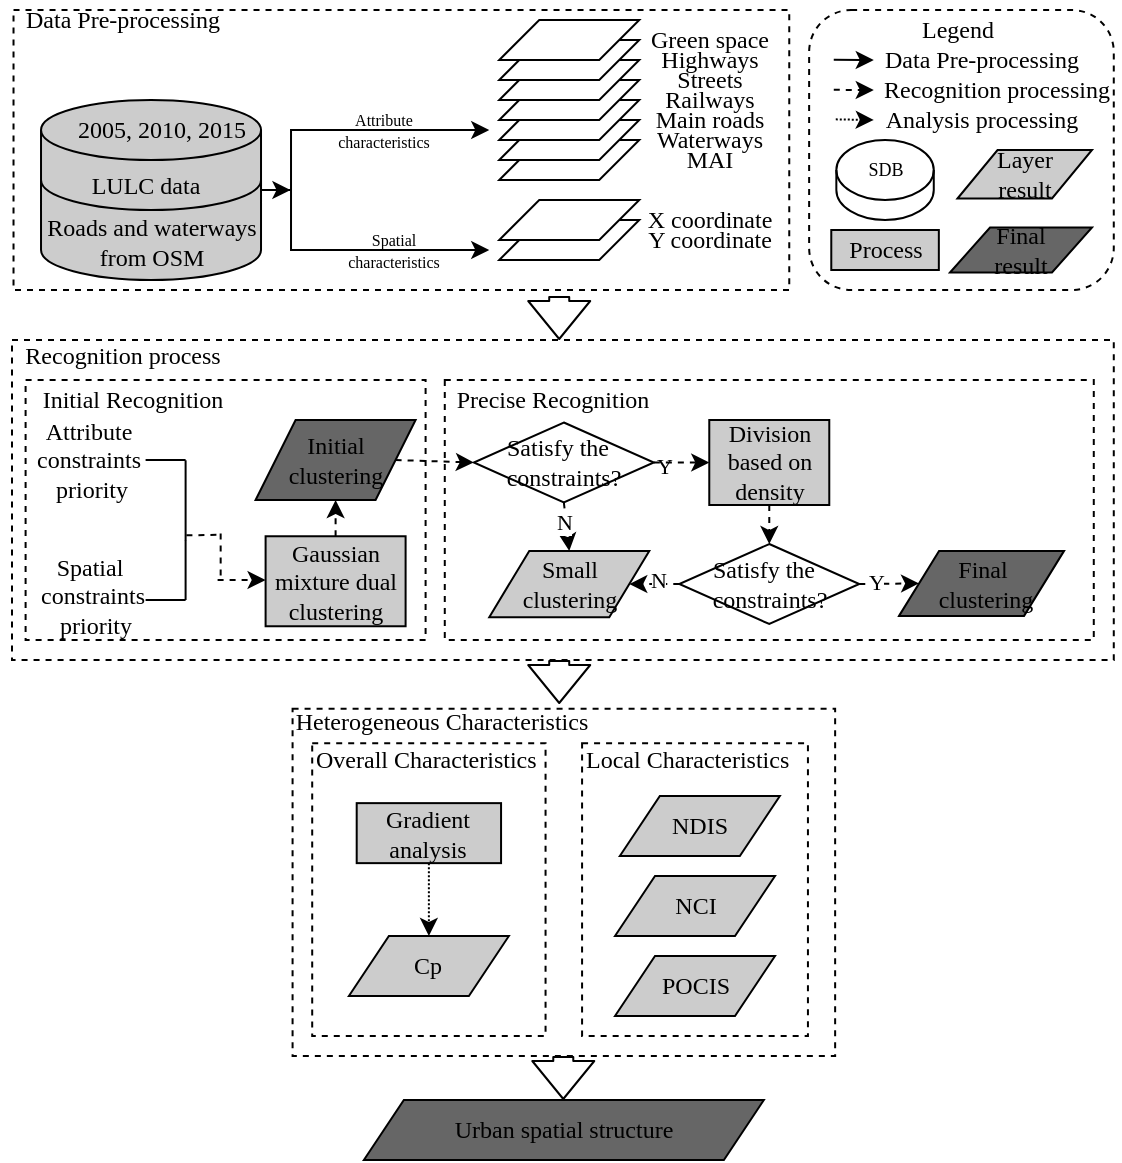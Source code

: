 <mxfile version="15.2.9" type="github">
  <diagram id="8HJ7aUhL0o4wAt0HdWRR" name="Page-1">
    <mxGraphModel dx="1116" dy="627" grid="1" gridSize="10" guides="1" tooltips="1" connect="1" arrows="1" fold="1" page="1" pageScale="1" pageWidth="827" pageHeight="1169" math="0" shadow="0">
      <root>
        <mxCell id="0" />
        <mxCell id="1" parent="0" />
        <mxCell id="KHvkYx3U1BYGAtdz-cbN-4" value="" style="rounded=0;whiteSpace=wrap;html=1;dashed=1;fillColor=none;" parent="1" vertex="1">
          <mxGeometry x="326.39" y="230" width="324.5" height="130" as="geometry" />
        </mxCell>
        <mxCell id="aEb2GdsI12PDs_x0JYnS-45" value="" style="rounded=0;whiteSpace=wrap;html=1;dashed=1;fillColor=none;" vertex="1" parent="1">
          <mxGeometry x="110" y="210" width="550.89" height="160" as="geometry" />
        </mxCell>
        <mxCell id="KHvkYx3U1BYGAtdz-cbN-30" value="" style="rounded=0;whiteSpace=wrap;html=1;dashed=1;fillColor=none;" parent="1" vertex="1">
          <mxGeometry x="250.29" y="394.43" width="271.28" height="173.57" as="geometry" />
        </mxCell>
        <mxCell id="KHvkYx3U1BYGAtdz-cbN-1" value="" style="rounded=0;whiteSpace=wrap;html=1;dashed=1;fillColor=none;" parent="1" vertex="1">
          <mxGeometry x="116.8" y="230" width="200" height="130" as="geometry" />
        </mxCell>
        <mxCell id="aEb2GdsI12PDs_x0JYnS-1" value="" style="endArrow=classic;html=1;exitX=1;exitY=0;exitDx=0;exitDy=0;exitPerimeter=0;" edge="1" parent="1" source="KHvkYx3U1BYGAtdz-cbN-12">
          <mxGeometry width="50" height="50" relative="1" as="geometry">
            <mxPoint x="278.63" y="170" as="sourcePoint" />
            <mxPoint x="348.63" y="105" as="targetPoint" />
          </mxGeometry>
        </mxCell>
        <mxCell id="KHvkYx3U1BYGAtdz-cbN-22" value="" style="rounded=0;whiteSpace=wrap;html=1;dashed=1;fillColor=none;" parent="1" vertex="1">
          <mxGeometry x="110.76" y="45" width="387.87" height="140" as="geometry" />
        </mxCell>
        <mxCell id="i6sxjxo-gBJiL7IOT36x-5" value="LULC data&amp;nbsp;&amp;nbsp;" style="shape=cylinder3;whiteSpace=wrap;html=1;boundedLbl=1;backgroundOutline=1;size=15;fontFamily=Times New Roman;shadow=0;fillColor=#CCCCCC;" parent="1" vertex="1">
          <mxGeometry x="124.51" y="90" width="110" height="60" as="geometry" />
        </mxCell>
        <mxCell id="i6sxjxo-gBJiL7IOT36x-6" value="2005, 2010, 2015" style="text;html=1;strokeColor=none;fillColor=none;align=center;verticalAlign=middle;whiteSpace=wrap;rounded=0;fontFamily=Times New Roman;" parent="1" vertex="1">
          <mxGeometry x="104.51" y="100" width="160" height="10" as="geometry" />
        </mxCell>
        <mxCell id="i6sxjxo-gBJiL7IOT36x-10" value="&lt;span&gt;Roads and waterways from OSM&lt;/span&gt;" style="shape=cylinder3;whiteSpace=wrap;html=1;boundedLbl=1;backgroundOutline=1;size=15;lid=0;fontFamily=Times New Roman;fillColor=#CCCCCC;" parent="1" vertex="1">
          <mxGeometry x="124.51" y="130" width="110" height="50" as="geometry" />
        </mxCell>
        <mxCell id="i6sxjxo-gBJiL7IOT36x-22" value="" style="shape=parallelogram;perimeter=parallelogramPerimeter;whiteSpace=wrap;html=1;fixedSize=1;fontFamily=Times New Roman;" parent="1" vertex="1">
          <mxGeometry x="353.63" y="110" width="70" height="20" as="geometry" />
        </mxCell>
        <mxCell id="i6sxjxo-gBJiL7IOT36x-23" value="" style="shape=parallelogram;perimeter=parallelogramPerimeter;whiteSpace=wrap;html=1;fixedSize=1;fontFamily=Times New Roman;" parent="1" vertex="1">
          <mxGeometry x="353.63" y="100" width="70" height="20" as="geometry" />
        </mxCell>
        <mxCell id="i6sxjxo-gBJiL7IOT36x-24" value="" style="shape=parallelogram;perimeter=parallelogramPerimeter;whiteSpace=wrap;html=1;fixedSize=1;fontFamily=Times New Roman;" parent="1" vertex="1">
          <mxGeometry x="353.63" y="90" width="70" height="20" as="geometry" />
        </mxCell>
        <mxCell id="i6sxjxo-gBJiL7IOT36x-25" value="" style="shape=parallelogram;perimeter=parallelogramPerimeter;whiteSpace=wrap;html=1;fixedSize=1;fontFamily=Times New Roman;" parent="1" vertex="1">
          <mxGeometry x="353.63" y="80" width="70" height="20" as="geometry" />
        </mxCell>
        <mxCell id="i6sxjxo-gBJiL7IOT36x-26" value="" style="shape=parallelogram;perimeter=parallelogramPerimeter;whiteSpace=wrap;html=1;fixedSize=1;fontFamily=Times New Roman;" parent="1" vertex="1">
          <mxGeometry x="353.63" y="70" width="70" height="20" as="geometry" />
        </mxCell>
        <mxCell id="i6sxjxo-gBJiL7IOT36x-27" value="" style="shape=parallelogram;perimeter=parallelogramPerimeter;whiteSpace=wrap;html=1;fixedSize=1;fontFamily=Times New Roman;" parent="1" vertex="1">
          <mxGeometry x="353.63" y="60" width="70" height="20" as="geometry" />
        </mxCell>
        <mxCell id="i6sxjxo-gBJiL7IOT36x-28" value="" style="shape=parallelogram;perimeter=parallelogramPerimeter;whiteSpace=wrap;html=1;fixedSize=1;fontFamily=Times New Roman;" parent="1" vertex="1">
          <mxGeometry x="353.63" y="50" width="70" height="20" as="geometry" />
        </mxCell>
        <mxCell id="13GSF1PAoy-0XcD6c8-7-4" value="" style="shape=parallelogram;perimeter=parallelogramPerimeter;whiteSpace=wrap;html=1;fixedSize=1;fontFamily=Times New Roman;" parent="1" vertex="1">
          <mxGeometry x="353.63" y="150" width="70" height="20" as="geometry" />
        </mxCell>
        <mxCell id="13GSF1PAoy-0XcD6c8-7-5" value="" style="shape=parallelogram;perimeter=parallelogramPerimeter;whiteSpace=wrap;html=1;fixedSize=1;fontFamily=Times New Roman;" parent="1" vertex="1">
          <mxGeometry x="353.63" y="140" width="70" height="20" as="geometry" />
        </mxCell>
        <mxCell id="13GSF1PAoy-0XcD6c8-7-6" value="&lt;div&gt;Green space&lt;/div&gt;" style="text;html=1;strokeColor=none;fillColor=none;align=center;verticalAlign=middle;whiteSpace=wrap;rounded=0;fontFamily=Times New Roman;" parent="1" vertex="1">
          <mxGeometry x="413.63" y="50" width="90" height="20" as="geometry" />
        </mxCell>
        <mxCell id="13GSF1PAoy-0XcD6c8-7-7" value="&lt;div&gt;Highways&lt;/div&gt;" style="text;html=1;strokeColor=none;fillColor=none;align=center;verticalAlign=middle;whiteSpace=wrap;rounded=0;fontFamily=Times New Roman;" parent="1" vertex="1">
          <mxGeometry x="413.63" y="60" width="90" height="20" as="geometry" />
        </mxCell>
        <mxCell id="13GSF1PAoy-0XcD6c8-7-8" value="Streets" style="text;html=1;strokeColor=none;fillColor=none;align=center;verticalAlign=middle;whiteSpace=wrap;rounded=0;fontFamily=Times New Roman;" parent="1" vertex="1">
          <mxGeometry x="413.63" y="75" width="90" height="10" as="geometry" />
        </mxCell>
        <mxCell id="13GSF1PAoy-0XcD6c8-7-9" value="&lt;div&gt;Railways&lt;/div&gt;" style="text;html=1;strokeColor=none;fillColor=none;align=center;verticalAlign=middle;whiteSpace=wrap;rounded=0;fontFamily=Times New Roman;" parent="1" vertex="1">
          <mxGeometry x="413.63" y="80" width="90" height="20" as="geometry" />
        </mxCell>
        <mxCell id="13GSF1PAoy-0XcD6c8-7-10" value="&lt;div&gt;Main roads&lt;/div&gt;" style="text;html=1;strokeColor=none;fillColor=none;align=center;verticalAlign=middle;whiteSpace=wrap;rounded=0;fontFamily=Times New Roman;" parent="1" vertex="1">
          <mxGeometry x="413.63" y="90" width="90" height="20" as="geometry" />
        </mxCell>
        <mxCell id="13GSF1PAoy-0XcD6c8-7-11" value="&lt;div&gt;Waterways&lt;/div&gt;" style="text;html=1;strokeColor=none;fillColor=none;align=center;verticalAlign=middle;whiteSpace=wrap;rounded=0;fontFamily=Times New Roman;" parent="1" vertex="1">
          <mxGeometry x="413.63" y="100" width="90" height="20" as="geometry" />
        </mxCell>
        <mxCell id="13GSF1PAoy-0XcD6c8-7-12" value="&lt;div&gt;MAI&lt;/div&gt;" style="text;html=1;strokeColor=none;fillColor=none;align=center;verticalAlign=middle;whiteSpace=wrap;rounded=0;fontFamily=Times New Roman;" parent="1" vertex="1">
          <mxGeometry x="413.63" y="110" width="90" height="20" as="geometry" />
        </mxCell>
        <mxCell id="13GSF1PAoy-0XcD6c8-7-13" value="&lt;div&gt;X coordinate&lt;/div&gt;" style="text;html=1;strokeColor=none;fillColor=none;align=center;verticalAlign=middle;whiteSpace=wrap;rounded=0;fontFamily=Times New Roman;" parent="1" vertex="1">
          <mxGeometry x="413.63" y="140" width="90" height="20" as="geometry" />
        </mxCell>
        <mxCell id="13GSF1PAoy-0XcD6c8-7-14" value="Y coordinate" style="text;html=1;strokeColor=none;fillColor=none;align=center;verticalAlign=middle;whiteSpace=wrap;rounded=0;fontFamily=Times New Roman;" parent="1" vertex="1">
          <mxGeometry x="413.63" y="150" width="90" height="20" as="geometry" />
        </mxCell>
        <mxCell id="13GSF1PAoy-0XcD6c8-7-53" value="" style="line;strokeWidth=1;html=1;fontFamily=Times New Roman;fontColor=#000000;" parent="1" vertex="1">
          <mxGeometry x="176.8" y="327.5" width="20" height="25" as="geometry" />
        </mxCell>
        <mxCell id="13GSF1PAoy-0XcD6c8-7-54" value="" style="line;strokeWidth=1;html=1;fontFamily=Times New Roman;fontColor=#000000;" parent="1" vertex="1">
          <mxGeometry x="176.8" y="265" width="20" height="10" as="geometry" />
        </mxCell>
        <mxCell id="13GSF1PAoy-0XcD6c8-7-55" value="" style="line;strokeWidth=1;direction=south;html=1;fontFamily=Times New Roman;fontColor=#000000;" parent="1" vertex="1">
          <mxGeometry x="186.8" y="270.15" width="20" height="40" as="geometry" />
        </mxCell>
        <mxCell id="13GSF1PAoy-0XcD6c8-7-56" value="" style="line;strokeWidth=1;direction=south;html=1;fontFamily=Times New Roman;fontColor=#000000;" parent="1" vertex="1">
          <mxGeometry x="186.8" y="310" width="20" height="30" as="geometry" />
        </mxCell>
        <mxCell id="13GSF1PAoy-0XcD6c8-7-59" value="" style="endArrow=classic;html=1;fontFamily=Times New Roman;entryX=0.5;entryY=1;entryDx=0;entryDy=0;dashed=1;exitX=0.5;exitY=0;exitDx=0;exitDy=0;" parent="1" target="13GSF1PAoy-0XcD6c8-7-61" edge="1" source="l3byzFUJGpa-IuywQS9A-1">
          <mxGeometry width="50" height="50" relative="1" as="geometry">
            <mxPoint x="277.76" y="307.17" as="sourcePoint" />
            <mxPoint x="307.76" y="307.17" as="targetPoint" />
          </mxGeometry>
        </mxCell>
        <mxCell id="13GSF1PAoy-0XcD6c8-7-61" value="Initial clustering" style="shape=parallelogram;perimeter=parallelogramPerimeter;whiteSpace=wrap;html=1;fixedSize=1;strokeWidth=1;fontFamily=Times New Roman;fontColor=#000000;fillColor=#666666;" parent="1" vertex="1">
          <mxGeometry x="231.8" y="250" width="80" height="40" as="geometry" />
        </mxCell>
        <mxCell id="13GSF1PAoy-0XcD6c8-7-64" value="Satisfy the &amp;nbsp;&lt;br&gt;constraints?" style="rhombus;whiteSpace=wrap;html=1;strokeWidth=1;fontFamily=Times New Roman;fontColor=#000000;" parent="1" vertex="1">
          <mxGeometry x="340.93" y="251.25" width="90" height="40" as="geometry" />
        </mxCell>
        <mxCell id="13GSF1PAoy-0XcD6c8-7-65" value="" style="endArrow=classic;html=1;fontFamily=Times New Roman;dashed=1;exitX=0.5;exitY=1;exitDx=0;exitDy=0;entryX=0.5;entryY=0;entryDx=0;entryDy=0;" parent="1" source="13GSF1PAoy-0XcD6c8-7-64" target="13GSF1PAoy-0XcD6c8-7-66" edge="1">
          <mxGeometry width="50" height="50" relative="1" as="geometry">
            <mxPoint x="340.2" y="272.5" as="sourcePoint" />
            <mxPoint x="270.2" y="272.3" as="targetPoint" />
          </mxGeometry>
        </mxCell>
        <mxCell id="13GSF1PAoy-0XcD6c8-7-67" value="N&lt;br&gt;" style="edgeLabel;html=1;align=center;verticalAlign=middle;resizable=0;points=[];fontFamily=Times New Roman;fontColor=#000000;" parent="13GSF1PAoy-0XcD6c8-7-65" vertex="1" connectable="0">
          <mxGeometry x="-0.447" relative="1" as="geometry">
            <mxPoint x="-1" y="3" as="offset" />
          </mxGeometry>
        </mxCell>
        <mxCell id="13GSF1PAoy-0XcD6c8-7-66" value="Small clustering" style="shape=parallelogram;perimeter=parallelogramPerimeter;whiteSpace=wrap;html=1;fixedSize=1;strokeWidth=1;fontFamily=Times New Roman;fontColor=#000000;fillColor=#CCCCCC;" parent="1" vertex="1">
          <mxGeometry x="348.63" y="315.45" width="80" height="33.13" as="geometry" />
        </mxCell>
        <mxCell id="13GSF1PAoy-0XcD6c8-7-70" value="Satisfy the &amp;nbsp;&lt;br&gt;constraints?" style="rhombus;whiteSpace=wrap;html=1;strokeWidth=1;fontFamily=Times New Roman;fontColor=#000000;" parent="1" vertex="1">
          <mxGeometry x="443.64" y="312.01" width="90" height="40" as="geometry" />
        </mxCell>
        <mxCell id="13GSF1PAoy-0XcD6c8-7-109" value="Urban spatial structure" style="shape=parallelogram;perimeter=parallelogramPerimeter;whiteSpace=wrap;html=1;fixedSize=1;strokeWidth=1;fontFamily=Times New Roman;fontColor=#000000;fillColor=#666666;" parent="1" vertex="1">
          <mxGeometry x="285.93" y="590" width="200" height="30" as="geometry" />
        </mxCell>
        <mxCell id="13GSF1PAoy-0XcD6c8-7-117" value="" style="rounded=1;whiteSpace=wrap;html=1;strokeWidth=1;fontFamily=Times New Roman;fontColor=#000000;dashed=1;" parent="1" vertex="1">
          <mxGeometry x="508.57" y="45" width="152.32" height="140" as="geometry" />
        </mxCell>
        <mxCell id="13GSF1PAoy-0XcD6c8-7-119" value="" style="endArrow=classic;html=1;fontFamily=Times New Roman;dashed=1;dashPattern=1 1;" parent="1" edge="1">
          <mxGeometry width="50" height="50" relative="1" as="geometry">
            <mxPoint x="521.89" y="99.68" as="sourcePoint" />
            <mxPoint x="540.89" y="100" as="targetPoint" />
          </mxGeometry>
        </mxCell>
        <mxCell id="13GSF1PAoy-0XcD6c8-7-123" value="Data Pre-processing" style="text;html=1;strokeColor=none;fillColor=none;align=center;verticalAlign=middle;whiteSpace=wrap;rounded=0;fontFamily=Times New Roman;" parent="1" vertex="1">
          <mxGeometry x="534.94" y="60" width="119.67" height="20" as="geometry" />
        </mxCell>
        <mxCell id="13GSF1PAoy-0XcD6c8-7-125" value="Analysis processing" style="text;html=1;strokeColor=none;fillColor=none;align=center;verticalAlign=middle;whiteSpace=wrap;rounded=0;fontFamily=Times New Roman;" parent="1" vertex="1">
          <mxGeometry x="544.94" y="90" width="99.67" height="20" as="geometry" />
        </mxCell>
        <mxCell id="13GSF1PAoy-0XcD6c8-7-129" value="Layer&lt;br&gt;result" style="shape=parallelogram;perimeter=parallelogramPerimeter;whiteSpace=wrap;html=1;fixedSize=1;strokeWidth=1;fontFamily=Times New Roman;fontColor=#000000;fillColor=#CCCCCC;" parent="1" vertex="1">
          <mxGeometry x="582.76" y="115" width="67.24" height="24.25" as="geometry" />
        </mxCell>
        <mxCell id="13GSF1PAoy-0XcD6c8-7-130" value="Final&lt;br&gt;result" style="shape=parallelogram;perimeter=parallelogramPerimeter;whiteSpace=wrap;html=1;fixedSize=1;strokeWidth=1;fontFamily=Times New Roman;fontColor=#000000;fillColor=#666666;" parent="1" vertex="1">
          <mxGeometry x="579.01" y="153.75" width="70.99" height="22.5" as="geometry" />
        </mxCell>
        <mxCell id="13GSF1PAoy-0XcD6c8-7-140" value="Legend" style="text;html=1;strokeColor=none;fillColor=none;align=center;verticalAlign=middle;whiteSpace=wrap;rounded=0;fontFamily=Times New Roman;" parent="1" vertex="1">
          <mxGeometry x="537.61" y="45" width="90" height="20" as="geometry" />
        </mxCell>
        <mxCell id="13GSF1PAoy-0XcD6c8-7-141" value="" style="endArrow=classic;html=1;fontFamily=Times New Roman;" parent="1" edge="1">
          <mxGeometry width="50" height="50" relative="1" as="geometry">
            <mxPoint x="520.89" y="69.92" as="sourcePoint" />
            <mxPoint x="540.89" y="70" as="targetPoint" />
          </mxGeometry>
        </mxCell>
        <mxCell id="13GSF1PAoy-0XcD6c8-7-143" value="" style="endArrow=classic;html=1;fontFamily=Times New Roman;dashed=1;" parent="1" edge="1">
          <mxGeometry width="50" height="50" relative="1" as="geometry">
            <mxPoint x="520.89" y="84.92" as="sourcePoint" />
            <mxPoint x="540.89" y="85" as="targetPoint" />
            <Array as="points">
              <mxPoint x="521.39" y="84.92" />
            </Array>
          </mxGeometry>
        </mxCell>
        <mxCell id="l3byzFUJGpa-IuywQS9A-1" value="&lt;span style=&quot;font-family: &amp;#34;times new roman&amp;#34;&quot;&gt;Gaussian mixture dual clustering&lt;/span&gt;" style="rounded=0;whiteSpace=wrap;html=1;fillColor=#CCCCCC;" parent="1" vertex="1">
          <mxGeometry x="236.8" y="308.13" width="70" height="45" as="geometry" />
        </mxCell>
        <mxCell id="l3byzFUJGpa-IuywQS9A-3" value="&lt;span style=&quot;font-family: &amp;#34;times new roman&amp;#34;&quot;&gt;Process&lt;/span&gt;" style="rounded=0;whiteSpace=wrap;html=1;fillColor=#CCCCCC;" parent="1" vertex="1">
          <mxGeometry x="519.64" y="155" width="53.78" height="20" as="geometry" />
        </mxCell>
        <mxCell id="KHvkYx3U1BYGAtdz-cbN-9" value="&lt;div&gt;&lt;span&gt;Spatial&amp;nbsp;&lt;/span&gt;&lt;/div&gt;&lt;div&gt;&lt;span&gt;constraints&lt;/span&gt;&lt;/div&gt;&lt;div&gt;&lt;span&gt;&amp;nbsp;priority&lt;/span&gt;&lt;/div&gt;" style="text;html=1;strokeColor=none;fillColor=none;align=center;verticalAlign=middle;whiteSpace=wrap;rounded=0;fontFamily=Times New Roman;" parent="1" vertex="1">
          <mxGeometry x="104.3" y="327.51" width="92.5" height="20" as="geometry" />
        </mxCell>
        <mxCell id="KHvkYx3U1BYGAtdz-cbN-12" value="" style="strokeWidth=1;html=1;shape=mxgraph.flowchart.annotation_2;align=left;labelPosition=right;pointerEvents=1;fillColor=none;" parent="1" vertex="1">
          <mxGeometry x="234.51" y="105" width="30" height="60" as="geometry" />
        </mxCell>
        <mxCell id="KHvkYx3U1BYGAtdz-cbN-14" value="" style="endArrow=classic;html=1;exitX=0;exitY=0.5;exitDx=0;exitDy=0;exitPerimeter=0;entryX=0.49;entryY=0.501;entryDx=0;entryDy=0;entryPerimeter=0;" parent="1" source="KHvkYx3U1BYGAtdz-cbN-12" target="KHvkYx3U1BYGAtdz-cbN-12" edge="1">
          <mxGeometry width="50" height="50" relative="1" as="geometry">
            <mxPoint x="234.51" y="165" as="sourcePoint" />
            <mxPoint x="284.51" y="115" as="targetPoint" />
          </mxGeometry>
        </mxCell>
        <mxCell id="KHvkYx3U1BYGAtdz-cbN-17" value="Attribute&lt;span&gt;&amp;nbsp;&lt;br&gt;&lt;/span&gt;&lt;span&gt;constraints&amp;nbsp;&lt;/span&gt;&lt;br&gt;&lt;div&gt;&lt;span&gt;priority&lt;/span&gt;&lt;/div&gt;" style="text;html=1;strokeColor=none;fillColor=none;align=center;verticalAlign=middle;whiteSpace=wrap;rounded=0;fontFamily=Times New Roman;" parent="1" vertex="1">
          <mxGeometry x="110.18" y="260" width="80" height="20" as="geometry" />
        </mxCell>
        <mxCell id="KHvkYx3U1BYGAtdz-cbN-19" value="Data Pre-processing" style="text;html=1;strokeColor=none;fillColor=none;align=center;verticalAlign=middle;whiteSpace=wrap;rounded=0;fontFamily=Times New Roman;" parent="1" vertex="1">
          <mxGeometry x="110.76" y="40" width="108.75" height="20" as="geometry" />
        </mxCell>
        <mxCell id="KHvkYx3U1BYGAtdz-cbN-24" value="Initial Recognition" style="text;html=1;strokeColor=none;fillColor=none;align=center;verticalAlign=middle;whiteSpace=wrap;rounded=0;fontFamily=Times New Roman;" parent="1" vertex="1">
          <mxGeometry x="115.85" y="230" width="108.75" height="20" as="geometry" />
        </mxCell>
        <mxCell id="KHvkYx3U1BYGAtdz-cbN-29" value="Precise Recognition" style="text;html=1;strokeColor=none;fillColor=none;align=center;verticalAlign=middle;whiteSpace=wrap;rounded=0;fontFamily=Times New Roman;" parent="1" vertex="1">
          <mxGeometry x="325.89" y="230" width="108.75" height="20" as="geometry" />
        </mxCell>
        <mxCell id="KHvkYx3U1BYGAtdz-cbN-33" value="Heterogeneous Characteristics" style="text;html=1;strokeColor=none;fillColor=none;align=center;verticalAlign=middle;whiteSpace=wrap;rounded=0;fontFamily=Times New Roman;" parent="1" vertex="1">
          <mxGeometry x="250.29" y="394.43" width="150" height="13.57" as="geometry" />
        </mxCell>
        <mxCell id="aEb2GdsI12PDs_x0JYnS-7" value="&lt;font style=&quot;font-size: 8px&quot;&gt;&lt;font face=&quot;Times New Roman&quot;&gt;Attribute&lt;br&gt;characteristics&lt;/font&gt;&lt;br&gt;&lt;/font&gt;" style="text;html=1;strokeColor=none;fillColor=none;align=center;verticalAlign=middle;whiteSpace=wrap;rounded=0;fontSize=9;" vertex="1" parent="1">
          <mxGeometry x="276.45" y="95" width="40" height="20" as="geometry" />
        </mxCell>
        <mxCell id="aEb2GdsI12PDs_x0JYnS-8" value="" style="endArrow=classic;html=1;exitX=1;exitY=0;exitDx=0;exitDy=0;exitPerimeter=0;" edge="1" parent="1">
          <mxGeometry width="50" height="50" relative="1" as="geometry">
            <mxPoint x="264.51" y="165" as="sourcePoint" />
            <mxPoint x="348.63" y="165" as="targetPoint" />
          </mxGeometry>
        </mxCell>
        <mxCell id="aEb2GdsI12PDs_x0JYnS-9" value="&lt;font style=&quot;font-size: 8px&quot;&gt;&lt;font face=&quot;Times New Roman&quot;&gt;Spatial&lt;br&gt;characteristics&lt;/font&gt;&lt;br&gt;&lt;/font&gt;" style="text;html=1;strokeColor=none;fillColor=none;align=center;verticalAlign=middle;whiteSpace=wrap;rounded=0;fontSize=9;" vertex="1" parent="1">
          <mxGeometry x="281.13" y="150" width="40" height="30" as="geometry" />
        </mxCell>
        <mxCell id="aEb2GdsI12PDs_x0JYnS-10" value="" style="shape=flexArrow;endArrow=classic;html=1;fontSize=9;" edge="1" parent="1">
          <mxGeometry width="50" height="50" relative="1" as="geometry">
            <mxPoint x="383.61" y="188" as="sourcePoint" />
            <mxPoint x="383.61" y="210" as="targetPoint" />
          </mxGeometry>
        </mxCell>
        <mxCell id="aEb2GdsI12PDs_x0JYnS-12" value="&lt;div style=&quot;font-family: &amp;#34;times new roman&amp;#34;&quot;&gt;Division&lt;/div&gt;&lt;div style=&quot;font-family: &amp;#34;times new roman&amp;#34;&quot;&gt;based on&lt;/div&gt;&lt;div style=&quot;font-family: &amp;#34;times new roman&amp;#34;&quot;&gt;density&lt;/div&gt;" style="rounded=0;whiteSpace=wrap;html=1;fillColor=#CCCCCC;" vertex="1" parent="1">
          <mxGeometry x="458.64" y="250" width="60" height="42.5" as="geometry" />
        </mxCell>
        <mxCell id="aEb2GdsI12PDs_x0JYnS-22" value="" style="endArrow=classic;html=1;fontFamily=Times New Roman;dashed=1;entryX=0;entryY=0.5;entryDx=0;entryDy=0;exitX=1;exitY=0.5;exitDx=0;exitDy=0;" edge="1" parent="1" source="13GSF1PAoy-0XcD6c8-7-61" target="13GSF1PAoy-0XcD6c8-7-64">
          <mxGeometry width="50" height="50" relative="1" as="geometry">
            <mxPoint x="395.337" y="270" as="sourcePoint" />
            <mxPoint x="435.17" y="256.17" as="targetPoint" />
          </mxGeometry>
        </mxCell>
        <mxCell id="aEb2GdsI12PDs_x0JYnS-24" value="" style="rounded=0;whiteSpace=wrap;html=1;dashed=1;fillColor=none;" vertex="1" parent="1">
          <mxGeometry x="260.1" y="411.57" width="116.68" height="146.43" as="geometry" />
        </mxCell>
        <mxCell id="aEb2GdsI12PDs_x0JYnS-26" value="" style="rounded=0;whiteSpace=wrap;html=1;dashed=1;fillColor=none;" vertex="1" parent="1">
          <mxGeometry x="395.04" y="411.57" width="112.93" height="146.43" as="geometry" />
        </mxCell>
        <mxCell id="aEb2GdsI12PDs_x0JYnS-27" value="Local Characteristics" style="text;html=1;strokeColor=none;fillColor=none;align=left;verticalAlign=middle;whiteSpace=wrap;rounded=0;fontFamily=Times New Roman;" vertex="1" parent="1">
          <mxGeometry x="395.04" y="411.57" width="131.93" height="16.43" as="geometry" />
        </mxCell>
        <mxCell id="aEb2GdsI12PDs_x0JYnS-32" value="NDIS" style="shape=parallelogram;perimeter=parallelogramPerimeter;whiteSpace=wrap;html=1;fixedSize=1;strokeWidth=1;fontFamily=Times New Roman;fontColor=#000000;fillColor=#CCCCCC;" vertex="1" parent="1">
          <mxGeometry x="413.92" y="438" width="80" height="30" as="geometry" />
        </mxCell>
        <mxCell id="aEb2GdsI12PDs_x0JYnS-33" value="NCI" style="shape=parallelogram;perimeter=parallelogramPerimeter;whiteSpace=wrap;html=1;fixedSize=1;strokeWidth=1;fontFamily=Times New Roman;fontColor=#000000;fillColor=#CCCCCC;" vertex="1" parent="1">
          <mxGeometry x="411.5" y="478.0" width="80" height="30" as="geometry" />
        </mxCell>
        <mxCell id="aEb2GdsI12PDs_x0JYnS-34" value="POCIS" style="shape=parallelogram;perimeter=parallelogramPerimeter;whiteSpace=wrap;html=1;fixedSize=1;strokeWidth=1;fontFamily=Times New Roman;fontColor=#000000;fillColor=#CCCCCC;" vertex="1" parent="1">
          <mxGeometry x="411.5" y="518" width="80" height="30" as="geometry" />
        </mxCell>
        <mxCell id="aEb2GdsI12PDs_x0JYnS-35" value="Cp" style="shape=parallelogram;perimeter=parallelogramPerimeter;whiteSpace=wrap;html=1;fixedSize=1;strokeWidth=1;fontFamily=Times New Roman;fontColor=#000000;fillColor=#CCCCCC;" vertex="1" parent="1">
          <mxGeometry x="278.44" y="508.0" width="80" height="30" as="geometry" />
        </mxCell>
        <mxCell id="aEb2GdsI12PDs_x0JYnS-41" value="" style="endArrow=classic;html=1;dashed=1;fontSize=9;exitX=0.5;exitY=1;exitDx=0;exitDy=0;entryX=0.5;entryY=0;entryDx=0;entryDy=0;dashPattern=1 1;" edge="1" parent="1" source="aEb2GdsI12PDs_x0JYnS-51" target="aEb2GdsI12PDs_x0JYnS-35">
          <mxGeometry width="50" height="50" relative="1" as="geometry">
            <mxPoint x="321.95" y="481.56" as="sourcePoint" />
            <mxPoint x="411.57" y="491.56" as="targetPoint" />
          </mxGeometry>
        </mxCell>
        <mxCell id="aEb2GdsI12PDs_x0JYnS-42" value="" style="line;strokeWidth=1;direction=south;html=1;perimeter=backbonePerimeter;points=[];outlineConnect=0;shadow=0;dashed=1;fillColor=none;rotation=89;" vertex="1" parent="1">
          <mxGeometry x="199.33" y="299.68" width="10" height="15.76" as="geometry" />
        </mxCell>
        <mxCell id="aEb2GdsI12PDs_x0JYnS-43" value="" style="line;strokeWidth=1;direction=south;html=1;perimeter=backbonePerimeter;points=[];outlineConnect=0;shadow=0;dashed=1;fillColor=none;rotation=0;" vertex="1" parent="1">
          <mxGeometry x="209.33" y="306.76" width="10" height="23.12" as="geometry" />
        </mxCell>
        <mxCell id="aEb2GdsI12PDs_x0JYnS-44" value="" style="endArrow=classic;html=1;fontFamily=Times New Roman;dashed=1;" edge="1" parent="1">
          <mxGeometry width="50" height="50" relative="1" as="geometry">
            <mxPoint x="212.8" y="330" as="sourcePoint" />
            <mxPoint x="236.8" y="330" as="targetPoint" />
            <Array as="points" />
          </mxGeometry>
        </mxCell>
        <mxCell id="aEb2GdsI12PDs_x0JYnS-46" value="&amp;nbsp;&lt;br&gt;Recognition process" style="text;html=1;strokeColor=none;fillColor=none;align=center;verticalAlign=middle;whiteSpace=wrap;rounded=0;fontFamily=Times New Roman;" vertex="1" parent="1">
          <mxGeometry x="110.76" y="210" width="108.75" as="geometry" />
        </mxCell>
        <mxCell id="aEb2GdsI12PDs_x0JYnS-50" value="Overall Characteristics" style="text;html=1;strokeColor=none;fillColor=none;align=left;verticalAlign=middle;whiteSpace=wrap;rounded=0;fontFamily=Times New Roman;" vertex="1" parent="1">
          <mxGeometry x="260.1" y="411.57" width="131.93" height="16.43" as="geometry" />
        </mxCell>
        <mxCell id="aEb2GdsI12PDs_x0JYnS-51" value="&lt;span style=&quot;font-family: &amp;#34;times new roman&amp;#34;&quot;&gt;Gradient analysis&lt;/span&gt;" style="rounded=0;whiteSpace=wrap;html=1;fillColor=#CCCCCC;" vertex="1" parent="1">
          <mxGeometry x="282.35" y="441.57" width="72.18" height="30" as="geometry" />
        </mxCell>
        <mxCell id="aEb2GdsI12PDs_x0JYnS-52" value="" style="shape=cylinder3;whiteSpace=wrap;html=1;boundedLbl=1;backgroundOutline=1;size=15;fontSize=9;align=center;" vertex="1" parent="1">
          <mxGeometry x="522.17" y="110" width="48.72" height="40" as="geometry" />
        </mxCell>
        <mxCell id="aEb2GdsI12PDs_x0JYnS-54" value="Recognition processing" style="text;html=1;strokeColor=none;fillColor=none;align=center;verticalAlign=middle;whiteSpace=wrap;rounded=0;fontFamily=Times New Roman;" vertex="1" parent="1">
          <mxGeometry x="541.22" y="75" width="122.5" height="20" as="geometry" />
        </mxCell>
        <mxCell id="aEb2GdsI12PDs_x0JYnS-56" value="&lt;font face=&quot;Times New Roman&quot;&gt;SDB&lt;/font&gt;" style="text;html=1;strokeColor=none;fillColor=none;align=center;verticalAlign=middle;whiteSpace=wrap;rounded=0;fontSize=9;" vertex="1" parent="1">
          <mxGeometry x="526.53" y="115" width="40" height="20" as="geometry" />
        </mxCell>
        <mxCell id="aEb2GdsI12PDs_x0JYnS-58" value="" style="shape=flexArrow;endArrow=classic;html=1;fontSize=9;" edge="1" parent="1">
          <mxGeometry width="50" height="50" relative="1" as="geometry">
            <mxPoint x="383.61" y="370" as="sourcePoint" />
            <mxPoint x="383.61" y="392" as="targetPoint" />
          </mxGeometry>
        </mxCell>
        <mxCell id="aEb2GdsI12PDs_x0JYnS-59" value="" style="shape=flexArrow;endArrow=classic;html=1;fontSize=9;" edge="1" parent="1">
          <mxGeometry width="50" height="50" relative="1" as="geometry">
            <mxPoint x="385.64" y="568" as="sourcePoint" />
            <mxPoint x="385.64" y="590" as="targetPoint" />
          </mxGeometry>
        </mxCell>
        <mxCell id="aEb2GdsI12PDs_x0JYnS-61" value="Y&lt;br&gt;" style="edgeLabel;html=1;align=center;verticalAlign=middle;resizable=0;points=[];fontFamily=Times New Roman;fontColor=#000000;" vertex="1" connectable="0" parent="1">
          <mxGeometry x="508.57" y="249.997" as="geometry">
            <mxPoint x="-73" y="23" as="offset" />
          </mxGeometry>
        </mxCell>
        <mxCell id="aEb2GdsI12PDs_x0JYnS-62" value="" style="endArrow=classic;html=1;fontFamily=Times New Roman;dashed=1;exitX=1;exitY=0.5;exitDx=0;exitDy=0;entryX=0;entryY=0.5;entryDx=0;entryDy=0;" edge="1" parent="1" target="aEb2GdsI12PDs_x0JYnS-63" source="13GSF1PAoy-0XcD6c8-7-70">
          <mxGeometry width="50" height="50" relative="1" as="geometry">
            <mxPoint x="654.73" y="401.22" as="sourcePoint" />
            <mxPoint x="623.95" y="414.22" as="targetPoint" />
          </mxGeometry>
        </mxCell>
        <mxCell id="aEb2GdsI12PDs_x0JYnS-63" value="Final&lt;br&gt;&amp;nbsp;clustering" style="shape=parallelogram;perimeter=parallelogramPerimeter;whiteSpace=wrap;html=1;fixedSize=1;strokeWidth=1;fontFamily=Times New Roman;fontColor=#000000;fillColor=#666666;" vertex="1" parent="1">
          <mxGeometry x="553.53" y="315.44" width="82.5" height="32.5" as="geometry" />
        </mxCell>
        <mxCell id="aEb2GdsI12PDs_x0JYnS-68" value="" style="endArrow=classic;html=1;fontFamily=Times New Roman;dashed=1;exitX=1;exitY=0.5;exitDx=0;exitDy=0;entryX=0;entryY=0.5;entryDx=0;entryDy=0;" edge="1" source="13GSF1PAoy-0XcD6c8-7-64" target="aEb2GdsI12PDs_x0JYnS-12" parent="1">
          <mxGeometry width="50" height="50" relative="1" as="geometry">
            <mxPoint x="448.95" y="330" as="sourcePoint" />
            <mxPoint x="480.2" y="329.923" as="targetPoint" />
          </mxGeometry>
        </mxCell>
        <mxCell id="aEb2GdsI12PDs_x0JYnS-71" value="" style="endArrow=classic;html=1;fontFamily=Times New Roman;dashed=1;exitX=0.5;exitY=1;exitDx=0;exitDy=0;entryX=0.5;entryY=0;entryDx=0;entryDy=0;" edge="1" parent="1" source="aEb2GdsI12PDs_x0JYnS-12" target="13GSF1PAoy-0XcD6c8-7-70">
          <mxGeometry width="50" height="50" relative="1" as="geometry">
            <mxPoint x="512.93" y="291.25" as="sourcePoint" />
            <mxPoint x="513" y="310" as="targetPoint" />
          </mxGeometry>
        </mxCell>
        <mxCell id="aEb2GdsI12PDs_x0JYnS-74" value="" style="endArrow=classic;html=1;fontFamily=Times New Roman;dashed=1;exitX=0;exitY=0.5;exitDx=0;exitDy=0;entryX=1;entryY=0.5;entryDx=0;entryDy=0;" edge="1" parent="1" source="13GSF1PAoy-0XcD6c8-7-70" target="13GSF1PAoy-0XcD6c8-7-66">
          <mxGeometry width="50" height="50" relative="1" as="geometry">
            <mxPoint x="458.95" y="280" as="sourcePoint" />
            <mxPoint x="491.22" y="280" as="targetPoint" />
          </mxGeometry>
        </mxCell>
        <mxCell id="aEb2GdsI12PDs_x0JYnS-75" value="N&lt;br&gt;" style="edgeLabel;html=1;align=center;verticalAlign=middle;resizable=0;points=[];fontFamily=Times New Roman;fontColor=#000000;" vertex="1" connectable="0" parent="1">
          <mxGeometry x="553.533" y="353.13" as="geometry">
            <mxPoint x="-121" y="-23" as="offset" />
          </mxGeometry>
        </mxCell>
        <mxCell id="aEb2GdsI12PDs_x0JYnS-76" value="Y&lt;br&gt;" style="edgeLabel;html=1;align=center;verticalAlign=middle;resizable=0;points=[];fontFamily=Times New Roman;fontColor=#000000;" vertex="1" connectable="0" parent="1">
          <mxGeometry x="614.51" y="308.127" as="geometry">
            <mxPoint x="-73" y="23" as="offset" />
          </mxGeometry>
        </mxCell>
      </root>
    </mxGraphModel>
  </diagram>
</mxfile>
